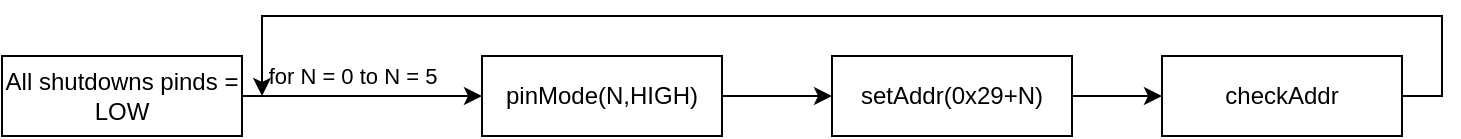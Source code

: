 <mxfile version="27.1.4">
  <diagram name="Página-1" id="0ra7Yg9ZQOAFLDdHtBx5">
    <mxGraphModel dx="983" dy="619" grid="1" gridSize="10" guides="1" tooltips="1" connect="1" arrows="1" fold="1" page="1" pageScale="1" pageWidth="1169" pageHeight="827" math="0" shadow="0">
      <root>
        <mxCell id="0" />
        <mxCell id="1" parent="0" />
        <mxCell id="hriZjnsfSBFA5nE4BhqF-2" style="edgeStyle=orthogonalEdgeStyle;rounded=0;orthogonalLoop=1;jettySize=auto;html=1;entryX=0;entryY=0.5;entryDx=0;entryDy=0;" edge="1" parent="1" source="hriZjnsfSBFA5nE4BhqF-1" target="hriZjnsfSBFA5nE4BhqF-5">
          <mxGeometry relative="1" as="geometry">
            <mxPoint x="230" y="260" as="targetPoint" />
          </mxGeometry>
        </mxCell>
        <mxCell id="hriZjnsfSBFA5nE4BhqF-3" value="for N = 0 to N = 5" style="edgeLabel;html=1;align=center;verticalAlign=middle;resizable=0;points=[];" vertex="1" connectable="0" parent="hriZjnsfSBFA5nE4BhqF-2">
          <mxGeometry x="0.113" y="-2" relative="1" as="geometry">
            <mxPoint x="-12" y="-12" as="offset" />
          </mxGeometry>
        </mxCell>
        <mxCell id="hriZjnsfSBFA5nE4BhqF-1" value="All shutdowns pinds = LOW" style="rounded=0;whiteSpace=wrap;html=1;" vertex="1" parent="1">
          <mxGeometry x="50" y="240" width="120" height="40" as="geometry" />
        </mxCell>
        <mxCell id="hriZjnsfSBFA5nE4BhqF-7" style="edgeStyle=orthogonalEdgeStyle;rounded=0;orthogonalLoop=1;jettySize=auto;html=1;entryX=0;entryY=0.5;entryDx=0;entryDy=0;" edge="1" parent="1" source="hriZjnsfSBFA5nE4BhqF-5" target="hriZjnsfSBFA5nE4BhqF-6">
          <mxGeometry relative="1" as="geometry" />
        </mxCell>
        <mxCell id="hriZjnsfSBFA5nE4BhqF-5" value="pinMode(N,HIGH)" style="rounded=0;whiteSpace=wrap;html=1;" vertex="1" parent="1">
          <mxGeometry x="290" y="240" width="120" height="40" as="geometry" />
        </mxCell>
        <mxCell id="hriZjnsfSBFA5nE4BhqF-8" style="edgeStyle=orthogonalEdgeStyle;rounded=0;orthogonalLoop=1;jettySize=auto;html=1;" edge="1" parent="1" source="hriZjnsfSBFA5nE4BhqF-6">
          <mxGeometry relative="1" as="geometry">
            <mxPoint x="630" y="260" as="targetPoint" />
          </mxGeometry>
        </mxCell>
        <mxCell id="hriZjnsfSBFA5nE4BhqF-6" value="setAddr(0x29+N)" style="rounded=0;whiteSpace=wrap;html=1;" vertex="1" parent="1">
          <mxGeometry x="465" y="240" width="120" height="40" as="geometry" />
        </mxCell>
        <mxCell id="hriZjnsfSBFA5nE4BhqF-10" style="edgeStyle=orthogonalEdgeStyle;rounded=0;orthogonalLoop=1;jettySize=auto;html=1;" edge="1" parent="1" source="hriZjnsfSBFA5nE4BhqF-9">
          <mxGeometry relative="1" as="geometry">
            <mxPoint x="180" y="260" as="targetPoint" />
            <Array as="points">
              <mxPoint x="770" y="260" />
              <mxPoint x="770" y="220" />
              <mxPoint x="180" y="220" />
            </Array>
          </mxGeometry>
        </mxCell>
        <mxCell id="hriZjnsfSBFA5nE4BhqF-9" value="checkAddr" style="rounded=0;whiteSpace=wrap;html=1;" vertex="1" parent="1">
          <mxGeometry x="630" y="240" width="120" height="40" as="geometry" />
        </mxCell>
      </root>
    </mxGraphModel>
  </diagram>
</mxfile>
